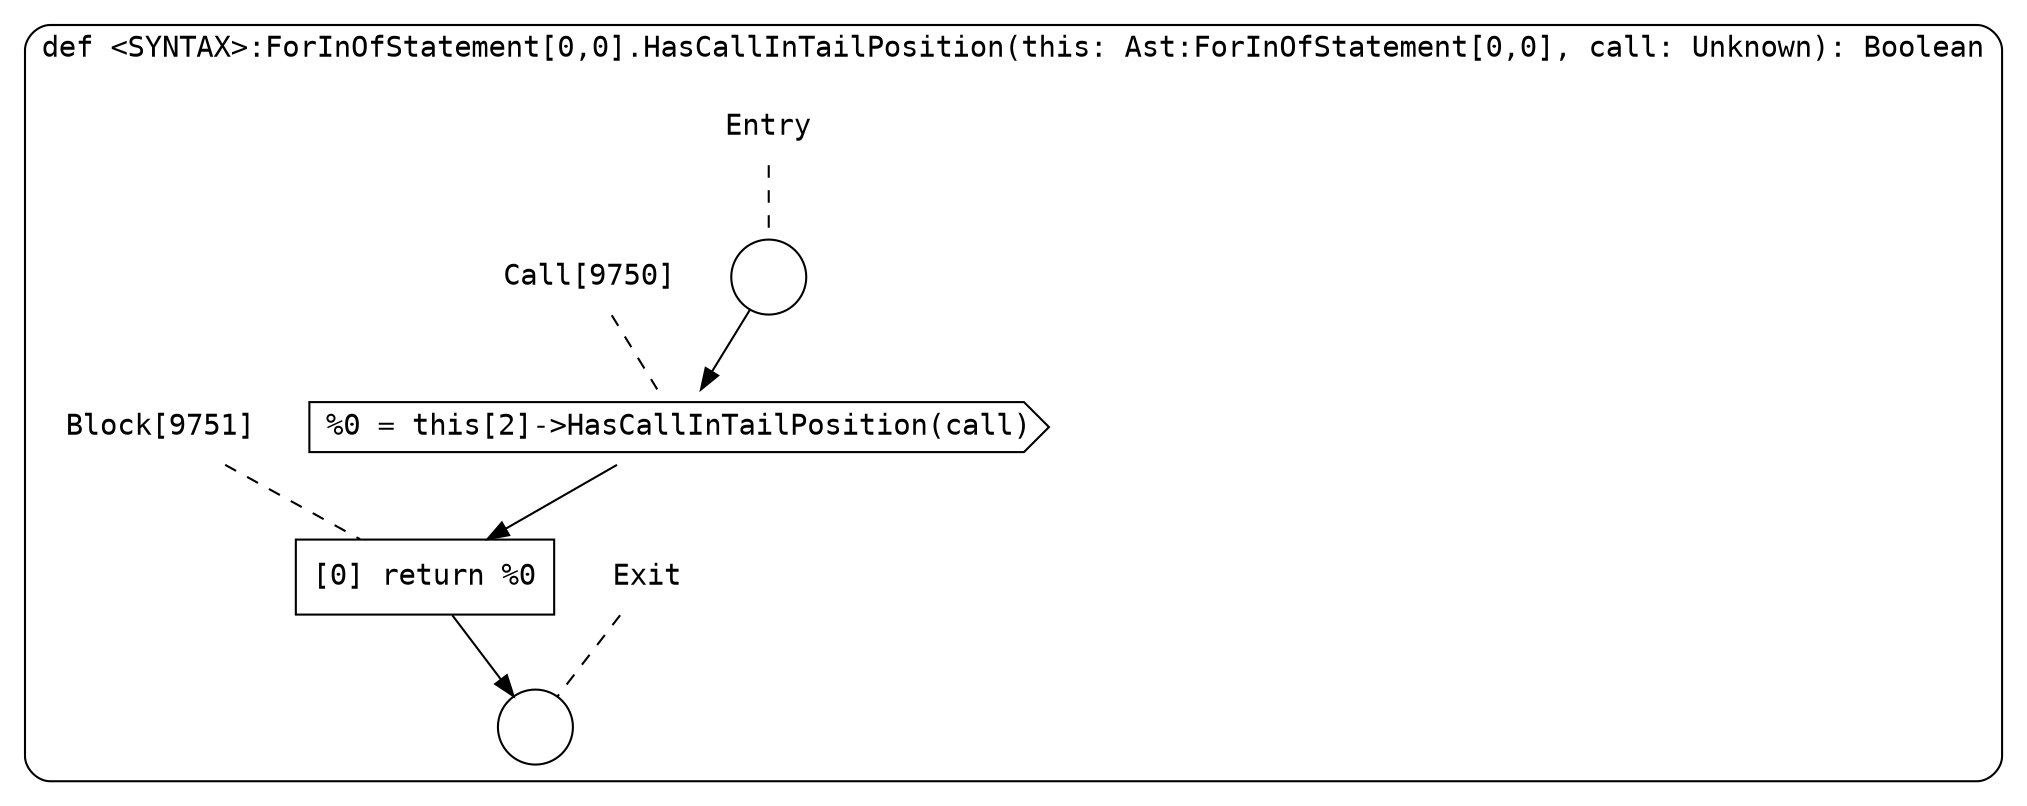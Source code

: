 digraph {
  graph [fontname = "Consolas"]
  node [fontname = "Consolas"]
  edge [fontname = "Consolas"]
  subgraph cluster1757 {
    label = "def <SYNTAX>:ForInOfStatement[0,0].HasCallInTailPosition(this: Ast:ForInOfStatement[0,0], call: Unknown): Boolean"
    style = rounded
    cluster1757_entry_name [shape=none, label=<<font color="black">Entry</font>>]
    cluster1757_entry_name -> cluster1757_entry [arrowhead=none, color="black", style=dashed]
    cluster1757_entry [shape=circle label=" " color="black" fillcolor="white" style=filled]
    cluster1757_entry -> node9750 [color="black"]
    cluster1757_exit_name [shape=none, label=<<font color="black">Exit</font>>]
    cluster1757_exit_name -> cluster1757_exit [arrowhead=none, color="black", style=dashed]
    cluster1757_exit [shape=circle label=" " color="black" fillcolor="white" style=filled]
    node9750_name [shape=none, label=<<font color="black">Call[9750]</font>>]
    node9750_name -> node9750 [arrowhead=none, color="black", style=dashed]
    node9750 [shape=cds, label=<<font color="black">%0 = this[2]-&gt;HasCallInTailPosition(call)</font>> color="black" fillcolor="white", style=filled]
    node9750 -> node9751 [color="black"]
    node9751_name [shape=none, label=<<font color="black">Block[9751]</font>>]
    node9751_name -> node9751 [arrowhead=none, color="black", style=dashed]
    node9751 [shape=box, label=<<font color="black">[0] return %0<BR ALIGN="LEFT"/></font>> color="black" fillcolor="white", style=filled]
    node9751 -> cluster1757_exit [color="black"]
  }
}